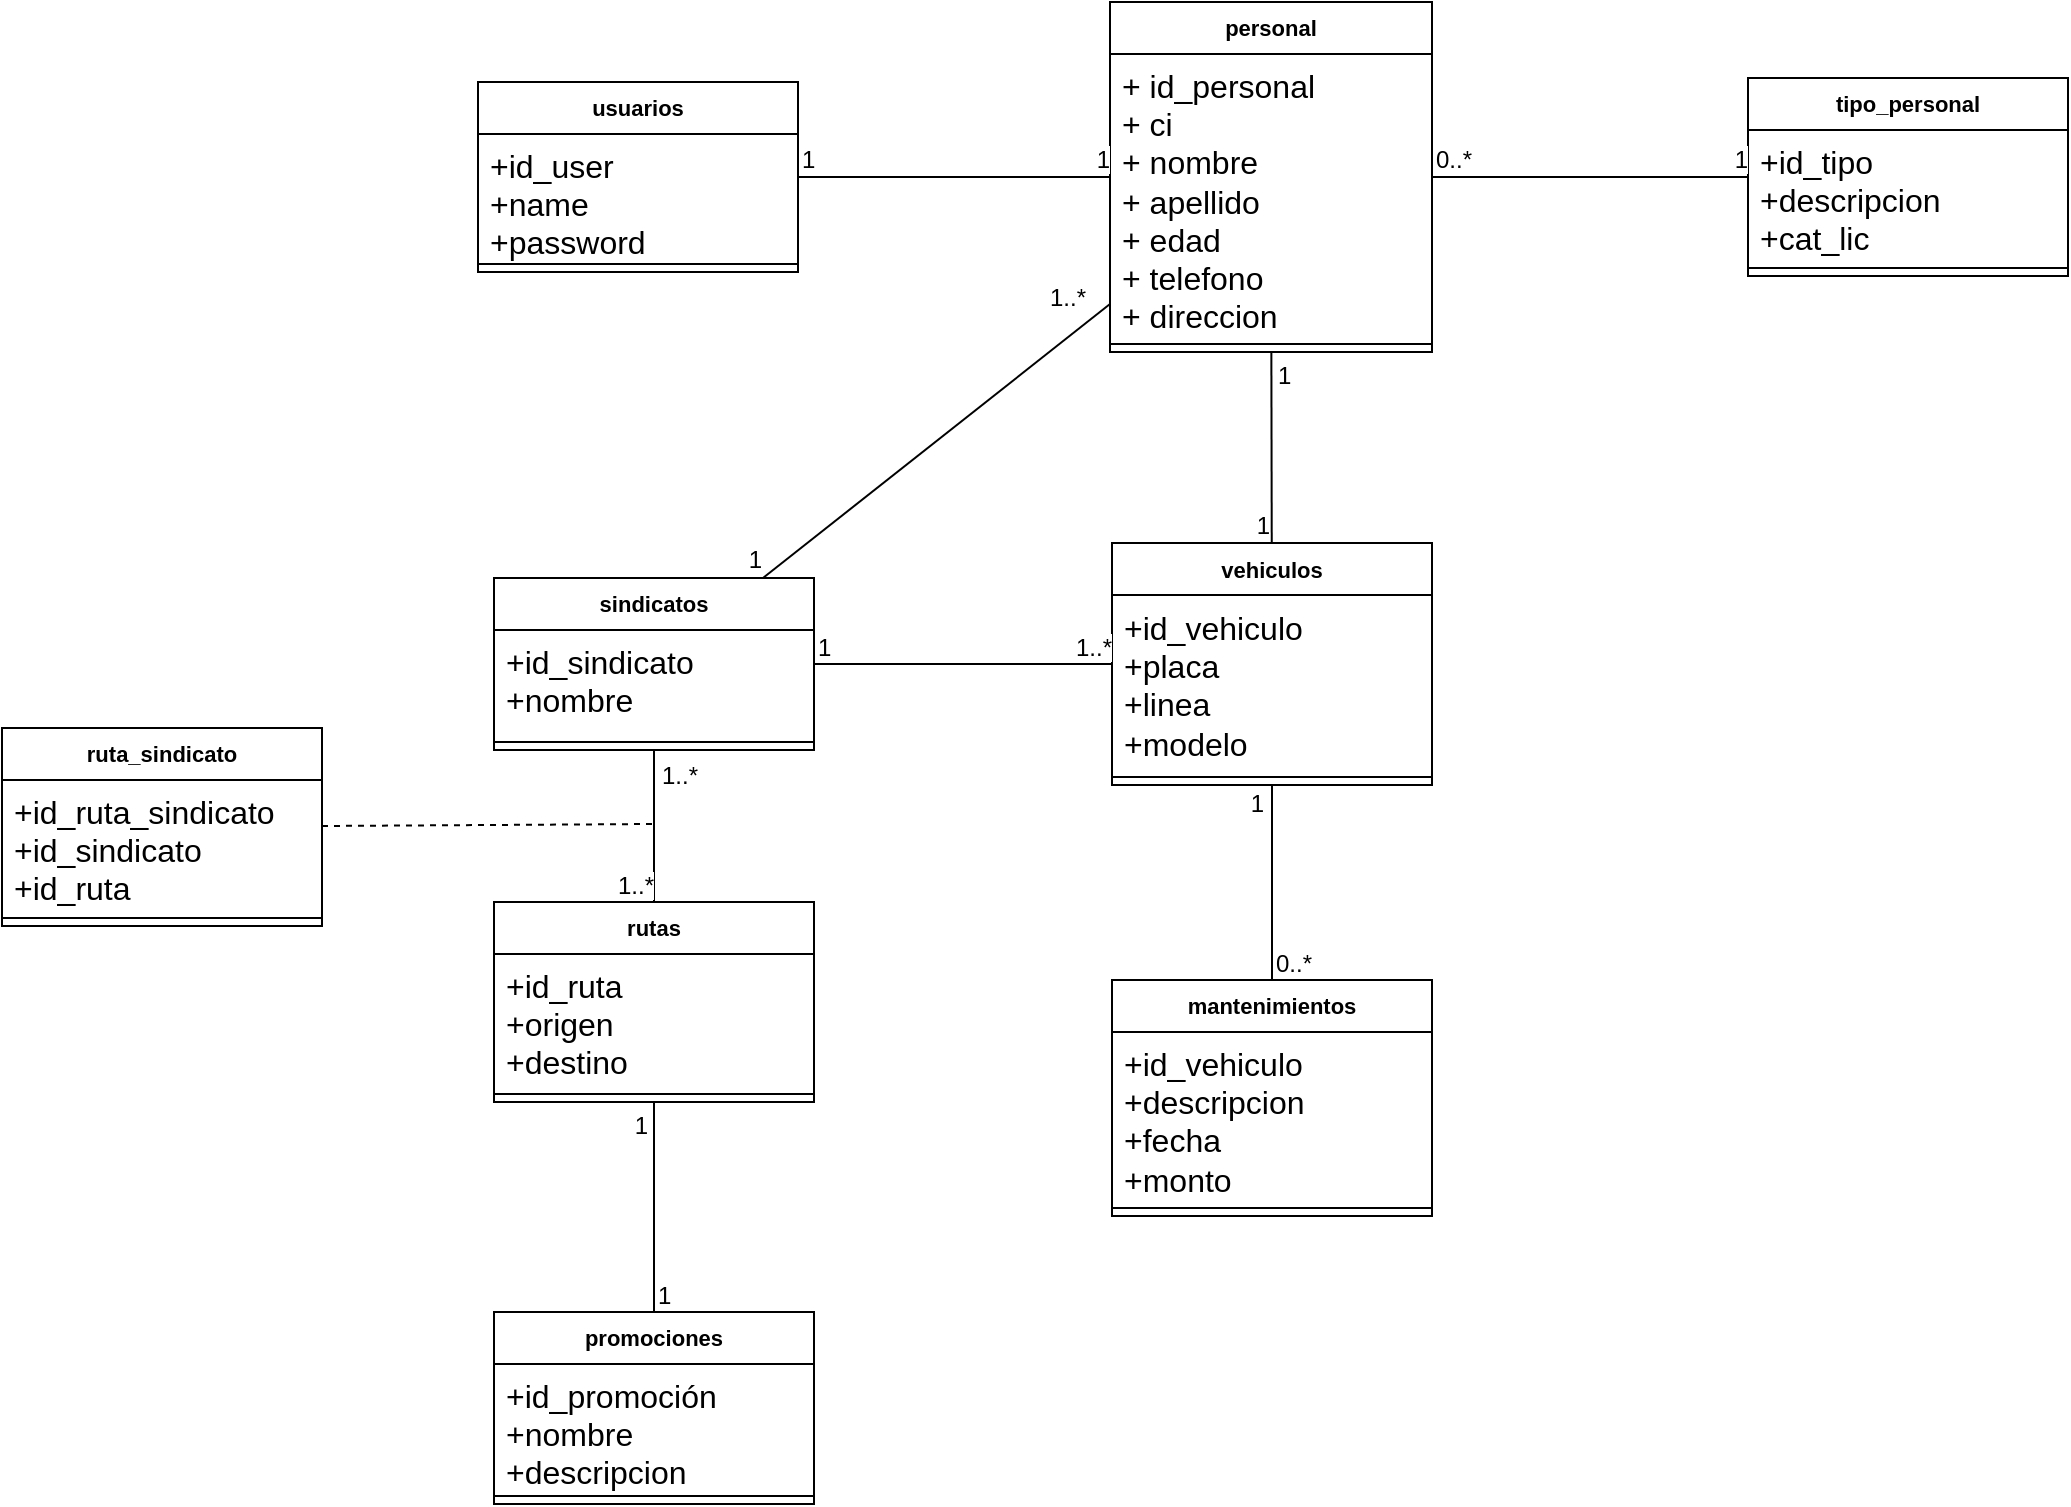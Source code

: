 <mxfile version="21.5.0" type="device">
  <diagram name="Página-1" id="on7rm3e5oQHIDRcDK8wQ">
    <mxGraphModel dx="2439" dy="829" grid="0" gridSize="10" guides="1" tooltips="1" connect="1" arrows="1" fold="1" page="0" pageScale="1" pageWidth="827" pageHeight="1169" math="0" shadow="0">
      <root>
        <mxCell id="0" />
        <mxCell id="1" parent="0" />
        <mxCell id="DavA1A3pYv5WMlJhrJrm-1" value="personal&lt;br&gt;" style="swimlane;fontStyle=1;align=center;verticalAlign=top;childLayout=stackLayout;horizontal=1;startSize=26;horizontalStack=0;resizeParent=1;resizeParentMax=0;resizeLast=0;collapsible=1;marginBottom=0;whiteSpace=wrap;html=1;fontFamily=Helvetica;fontSize=11;fontColor=default;" vertex="1" parent="1">
          <mxGeometry x="-383" y="43" width="161" height="175" as="geometry" />
        </mxCell>
        <mxCell id="DavA1A3pYv5WMlJhrJrm-2" value="+ id_personal&lt;br&gt;+ ci&lt;br&gt;+ nombre&lt;br&gt;+ apellido&lt;br&gt;+ edad&lt;br&gt;+ telefono&lt;br&gt;+ direccion" style="text;strokeColor=none;fillColor=none;align=left;verticalAlign=top;spacingLeft=4;spacingRight=4;overflow=hidden;rotatable=0;points=[[0,0.5],[1,0.5]];portConstraint=eastwest;whiteSpace=wrap;html=1;fontSize=16;fontFamily=Helvetica;fontColor=default;" vertex="1" parent="DavA1A3pYv5WMlJhrJrm-1">
          <mxGeometry y="26" width="161" height="141" as="geometry" />
        </mxCell>
        <mxCell id="DavA1A3pYv5WMlJhrJrm-3" value="" style="line;strokeWidth=1;fillColor=none;align=left;verticalAlign=middle;spacingTop=-1;spacingLeft=3;spacingRight=3;rotatable=0;labelPosition=right;points=[];portConstraint=eastwest;strokeColor=inherit;fontFamily=Helvetica;fontSize=11;fontColor=default;" vertex="1" parent="DavA1A3pYv5WMlJhrJrm-1">
          <mxGeometry y="167" width="161" height="8" as="geometry" />
        </mxCell>
        <mxCell id="DavA1A3pYv5WMlJhrJrm-10" value="tipo_personal" style="swimlane;fontStyle=1;align=center;verticalAlign=top;childLayout=stackLayout;horizontal=1;startSize=26;horizontalStack=0;resizeParent=1;resizeParentMax=0;resizeLast=0;collapsible=1;marginBottom=0;whiteSpace=wrap;html=1;fontFamily=Helvetica;fontSize=11;fontColor=default;" vertex="1" parent="1">
          <mxGeometry x="-64" y="81" width="160" height="99" as="geometry" />
        </mxCell>
        <mxCell id="DavA1A3pYv5WMlJhrJrm-11" value="+id_tipo&lt;br&gt;+descripcion&lt;br&gt;+cat_lic" style="text;strokeColor=none;fillColor=none;align=left;verticalAlign=top;spacingLeft=4;spacingRight=4;overflow=hidden;rotatable=0;points=[[0,0.5],[1,0.5]];portConstraint=eastwest;whiteSpace=wrap;html=1;fontSize=16;fontFamily=Helvetica;fontColor=default;" vertex="1" parent="DavA1A3pYv5WMlJhrJrm-10">
          <mxGeometry y="26" width="160" height="65" as="geometry" />
        </mxCell>
        <mxCell id="DavA1A3pYv5WMlJhrJrm-12" value="" style="line;strokeWidth=1;fillColor=none;align=left;verticalAlign=middle;spacingTop=-1;spacingLeft=3;spacingRight=3;rotatable=0;labelPosition=right;points=[];portConstraint=eastwest;strokeColor=inherit;fontFamily=Helvetica;fontSize=11;fontColor=default;" vertex="1" parent="DavA1A3pYv5WMlJhrJrm-10">
          <mxGeometry y="91" width="160" height="8" as="geometry" />
        </mxCell>
        <mxCell id="DavA1A3pYv5WMlJhrJrm-14" value="usuarios" style="swimlane;fontStyle=1;align=center;verticalAlign=top;childLayout=stackLayout;horizontal=1;startSize=26;horizontalStack=0;resizeParent=1;resizeParentMax=0;resizeLast=0;collapsible=1;marginBottom=0;whiteSpace=wrap;html=1;fontFamily=Helvetica;fontSize=11;fontColor=default;" vertex="1" parent="1">
          <mxGeometry x="-699" y="83" width="160" height="95" as="geometry" />
        </mxCell>
        <mxCell id="DavA1A3pYv5WMlJhrJrm-15" value="+id_user&lt;br&gt;+name&lt;br&gt;+password" style="text;strokeColor=none;fillColor=none;align=left;verticalAlign=top;spacingLeft=4;spacingRight=4;overflow=hidden;rotatable=0;points=[[0,0.5],[1,0.5]];portConstraint=eastwest;whiteSpace=wrap;html=1;fontSize=16;fontFamily=Helvetica;fontColor=default;" vertex="1" parent="DavA1A3pYv5WMlJhrJrm-14">
          <mxGeometry y="26" width="160" height="61" as="geometry" />
        </mxCell>
        <mxCell id="DavA1A3pYv5WMlJhrJrm-16" value="" style="line;strokeWidth=1;fillColor=none;align=left;verticalAlign=middle;spacingTop=-1;spacingLeft=3;spacingRight=3;rotatable=0;labelPosition=right;points=[];portConstraint=eastwest;strokeColor=inherit;fontFamily=Helvetica;fontSize=11;fontColor=default;" vertex="1" parent="DavA1A3pYv5WMlJhrJrm-14">
          <mxGeometry y="87" width="160" height="8" as="geometry" />
        </mxCell>
        <mxCell id="DavA1A3pYv5WMlJhrJrm-26" value="vehiculos" style="swimlane;fontStyle=1;align=center;verticalAlign=top;childLayout=stackLayout;horizontal=1;startSize=26;horizontalStack=0;resizeParent=1;resizeParentMax=0;resizeLast=0;collapsible=1;marginBottom=0;whiteSpace=wrap;html=1;fontFamily=Helvetica;fontSize=11;fontColor=default;" vertex="1" parent="1">
          <mxGeometry x="-382" y="313.5" width="160" height="121" as="geometry" />
        </mxCell>
        <mxCell id="DavA1A3pYv5WMlJhrJrm-27" value="+id_vehiculo&lt;br&gt;+placa&lt;br&gt;+linea&lt;br&gt;+modelo" style="text;strokeColor=none;fillColor=none;align=left;verticalAlign=top;spacingLeft=4;spacingRight=4;overflow=hidden;rotatable=0;points=[[0,0.5],[1,0.5]];portConstraint=eastwest;whiteSpace=wrap;html=1;fontSize=16;fontFamily=Helvetica;fontColor=default;" vertex="1" parent="DavA1A3pYv5WMlJhrJrm-26">
          <mxGeometry y="26" width="160" height="87" as="geometry" />
        </mxCell>
        <mxCell id="DavA1A3pYv5WMlJhrJrm-28" value="" style="line;strokeWidth=1;fillColor=none;align=left;verticalAlign=middle;spacingTop=-1;spacingLeft=3;spacingRight=3;rotatable=0;labelPosition=right;points=[];portConstraint=eastwest;strokeColor=inherit;fontFamily=Helvetica;fontSize=11;fontColor=default;" vertex="1" parent="DavA1A3pYv5WMlJhrJrm-26">
          <mxGeometry y="113" width="160" height="8" as="geometry" />
        </mxCell>
        <mxCell id="DavA1A3pYv5WMlJhrJrm-30" value="mantenimientos" style="swimlane;fontStyle=1;align=center;verticalAlign=top;childLayout=stackLayout;horizontal=1;startSize=26;horizontalStack=0;resizeParent=1;resizeParentMax=0;resizeLast=0;collapsible=1;marginBottom=0;whiteSpace=wrap;html=1;fontFamily=Helvetica;fontSize=11;fontColor=default;" vertex="1" parent="1">
          <mxGeometry x="-382" y="532" width="160" height="118" as="geometry" />
        </mxCell>
        <mxCell id="DavA1A3pYv5WMlJhrJrm-31" value="+id_vehiculo&lt;br&gt;+descripcion&lt;br&gt;+fecha&lt;br&gt;+monto" style="text;strokeColor=none;fillColor=none;align=left;verticalAlign=top;spacingLeft=4;spacingRight=4;overflow=hidden;rotatable=0;points=[[0,0.5],[1,0.5]];portConstraint=eastwest;whiteSpace=wrap;html=1;fontSize=16;fontFamily=Helvetica;fontColor=default;" vertex="1" parent="DavA1A3pYv5WMlJhrJrm-30">
          <mxGeometry y="26" width="160" height="84" as="geometry" />
        </mxCell>
        <mxCell id="DavA1A3pYv5WMlJhrJrm-32" value="" style="line;strokeWidth=1;fillColor=none;align=left;verticalAlign=middle;spacingTop=-1;spacingLeft=3;spacingRight=3;rotatable=0;labelPosition=right;points=[];portConstraint=eastwest;strokeColor=inherit;fontFamily=Helvetica;fontSize=11;fontColor=default;" vertex="1" parent="DavA1A3pYv5WMlJhrJrm-30">
          <mxGeometry y="110" width="160" height="8" as="geometry" />
        </mxCell>
        <mxCell id="DavA1A3pYv5WMlJhrJrm-47" value="" style="endArrow=none;html=1;rounded=0;labelBackgroundColor=default;strokeColor=default;fontFamily=Helvetica;fontSize=12;fontColor=default;startSize=8;endSize=8;shape=connector;" edge="1" parent="1" source="DavA1A3pYv5WMlJhrJrm-1" target="DavA1A3pYv5WMlJhrJrm-26">
          <mxGeometry relative="1" as="geometry">
            <mxPoint x="-816" y="354" as="sourcePoint" />
            <mxPoint x="-656" y="354" as="targetPoint" />
          </mxGeometry>
        </mxCell>
        <mxCell id="DavA1A3pYv5WMlJhrJrm-48" value="1" style="edgeLabel;resizable=0;html=1;align=left;verticalAlign=bottom;fontFamily=Helvetica;fontSize=12;fontColor=default;" connectable="0" vertex="1" parent="DavA1A3pYv5WMlJhrJrm-47">
          <mxGeometry x="-1" relative="1" as="geometry">
            <mxPoint x="1" y="20" as="offset" />
          </mxGeometry>
        </mxCell>
        <mxCell id="DavA1A3pYv5WMlJhrJrm-49" value="1" style="edgeLabel;resizable=0;html=1;align=right;verticalAlign=bottom;fontFamily=Helvetica;fontSize=12;fontColor=default;" connectable="0" vertex="1" parent="DavA1A3pYv5WMlJhrJrm-47">
          <mxGeometry x="1" relative="1" as="geometry" />
        </mxCell>
        <mxCell id="DavA1A3pYv5WMlJhrJrm-51" value="" style="endArrow=none;html=1;rounded=0;labelBackgroundColor=default;strokeColor=default;fontFamily=Helvetica;fontSize=12;fontColor=default;startSize=8;endSize=8;shape=connector;" edge="1" parent="1" source="DavA1A3pYv5WMlJhrJrm-1" target="DavA1A3pYv5WMlJhrJrm-10">
          <mxGeometry relative="1" as="geometry">
            <mxPoint x="-806" y="364" as="sourcePoint" />
            <mxPoint x="-646" y="364" as="targetPoint" />
          </mxGeometry>
        </mxCell>
        <mxCell id="DavA1A3pYv5WMlJhrJrm-52" value="0..*" style="edgeLabel;resizable=0;html=1;align=left;verticalAlign=bottom;fontFamily=Helvetica;fontSize=12;fontColor=default;" connectable="0" vertex="1" parent="DavA1A3pYv5WMlJhrJrm-51">
          <mxGeometry x="-1" relative="1" as="geometry" />
        </mxCell>
        <mxCell id="DavA1A3pYv5WMlJhrJrm-53" value="1" style="edgeLabel;resizable=0;html=1;align=right;verticalAlign=bottom;fontFamily=Helvetica;fontSize=12;fontColor=default;" connectable="0" vertex="1" parent="DavA1A3pYv5WMlJhrJrm-51">
          <mxGeometry x="1" relative="1" as="geometry" />
        </mxCell>
        <mxCell id="DavA1A3pYv5WMlJhrJrm-55" value="" style="endArrow=none;html=1;rounded=0;labelBackgroundColor=default;strokeColor=default;fontFamily=Helvetica;fontSize=12;fontColor=default;startSize=8;endSize=8;shape=connector;" edge="1" parent="1" source="DavA1A3pYv5WMlJhrJrm-14" target="DavA1A3pYv5WMlJhrJrm-1">
          <mxGeometry relative="1" as="geometry">
            <mxPoint x="-292" y="190" as="sourcePoint" />
            <mxPoint x="-292" y="316" as="targetPoint" />
          </mxGeometry>
        </mxCell>
        <mxCell id="DavA1A3pYv5WMlJhrJrm-56" value="1" style="edgeLabel;resizable=0;html=1;align=left;verticalAlign=bottom;fontFamily=Helvetica;fontSize=12;fontColor=default;" connectable="0" vertex="1" parent="DavA1A3pYv5WMlJhrJrm-55">
          <mxGeometry x="-1" relative="1" as="geometry" />
        </mxCell>
        <mxCell id="DavA1A3pYv5WMlJhrJrm-57" value="1" style="edgeLabel;resizable=0;html=1;align=right;verticalAlign=bottom;fontFamily=Helvetica;fontSize=12;fontColor=default;" connectable="0" vertex="1" parent="DavA1A3pYv5WMlJhrJrm-55">
          <mxGeometry x="1" relative="1" as="geometry" />
        </mxCell>
        <mxCell id="DavA1A3pYv5WMlJhrJrm-58" value="" style="endArrow=none;html=1;rounded=0;labelBackgroundColor=default;strokeColor=default;fontFamily=Helvetica;fontSize=12;fontColor=default;startSize=8;endSize=8;shape=connector;" edge="1" parent="1" source="DavA1A3pYv5WMlJhrJrm-30" target="DavA1A3pYv5WMlJhrJrm-26">
          <mxGeometry relative="1" as="geometry">
            <mxPoint x="-292" y="190" as="sourcePoint" />
            <mxPoint x="-301" y="314" as="targetPoint" />
          </mxGeometry>
        </mxCell>
        <mxCell id="DavA1A3pYv5WMlJhrJrm-59" value="0..*" style="edgeLabel;resizable=0;html=1;align=left;verticalAlign=bottom;fontFamily=Helvetica;fontSize=12;fontColor=default;" connectable="0" vertex="1" parent="DavA1A3pYv5WMlJhrJrm-58">
          <mxGeometry x="-1" relative="1" as="geometry" />
        </mxCell>
        <mxCell id="DavA1A3pYv5WMlJhrJrm-60" value="1" style="edgeLabel;resizable=0;html=1;align=right;verticalAlign=bottom;fontFamily=Helvetica;fontSize=12;fontColor=default;" connectable="0" vertex="1" parent="DavA1A3pYv5WMlJhrJrm-58">
          <mxGeometry x="1" relative="1" as="geometry">
            <mxPoint x="-4" y="18" as="offset" />
          </mxGeometry>
        </mxCell>
        <mxCell id="DavA1A3pYv5WMlJhrJrm-61" value="rutas" style="swimlane;fontStyle=1;align=center;verticalAlign=top;childLayout=stackLayout;horizontal=1;startSize=26;horizontalStack=0;resizeParent=1;resizeParentMax=0;resizeLast=0;collapsible=1;marginBottom=0;whiteSpace=wrap;html=1;fontFamily=Helvetica;fontSize=11;fontColor=default;" vertex="1" parent="1">
          <mxGeometry x="-691" y="493" width="160" height="100" as="geometry" />
        </mxCell>
        <mxCell id="DavA1A3pYv5WMlJhrJrm-62" value="+id_ruta&lt;br&gt;+origen&lt;br&gt;+destino" style="text;strokeColor=none;fillColor=none;align=left;verticalAlign=top;spacingLeft=4;spacingRight=4;overflow=hidden;rotatable=0;points=[[0,0.5],[1,0.5]];portConstraint=eastwest;whiteSpace=wrap;html=1;fontSize=16;fontFamily=Helvetica;fontColor=default;" vertex="1" parent="DavA1A3pYv5WMlJhrJrm-61">
          <mxGeometry y="26" width="160" height="66" as="geometry" />
        </mxCell>
        <mxCell id="DavA1A3pYv5WMlJhrJrm-63" value="" style="line;strokeWidth=1;fillColor=none;align=left;verticalAlign=middle;spacingTop=-1;spacingLeft=3;spacingRight=3;rotatable=0;labelPosition=right;points=[];portConstraint=eastwest;strokeColor=inherit;fontFamily=Helvetica;fontSize=11;fontColor=default;" vertex="1" parent="DavA1A3pYv5WMlJhrJrm-61">
          <mxGeometry y="92" width="160" height="8" as="geometry" />
        </mxCell>
        <mxCell id="DavA1A3pYv5WMlJhrJrm-64" value="sindicatos" style="swimlane;fontStyle=1;align=center;verticalAlign=top;childLayout=stackLayout;horizontal=1;startSize=26;horizontalStack=0;resizeParent=1;resizeParentMax=0;resizeLast=0;collapsible=1;marginBottom=0;whiteSpace=wrap;html=1;fontFamily=Helvetica;fontSize=11;fontColor=default;" vertex="1" parent="1">
          <mxGeometry x="-691" y="331" width="160" height="86" as="geometry" />
        </mxCell>
        <mxCell id="DavA1A3pYv5WMlJhrJrm-65" value="&lt;font style=&quot;font-size: 16px;&quot;&gt;+id_sindicato&lt;br&gt;+nombre&lt;/font&gt;" style="text;strokeColor=none;fillColor=none;align=left;verticalAlign=top;spacingLeft=4;spacingRight=4;overflow=hidden;rotatable=0;points=[[0,0.5],[1,0.5]];portConstraint=eastwest;whiteSpace=wrap;html=1;fontSize=12;fontFamily=Helvetica;fontColor=default;" vertex="1" parent="DavA1A3pYv5WMlJhrJrm-64">
          <mxGeometry y="26" width="160" height="52" as="geometry" />
        </mxCell>
        <mxCell id="DavA1A3pYv5WMlJhrJrm-66" value="" style="line;strokeWidth=1;fillColor=none;align=left;verticalAlign=middle;spacingTop=-1;spacingLeft=3;spacingRight=3;rotatable=0;labelPosition=right;points=[];portConstraint=eastwest;strokeColor=inherit;fontFamily=Helvetica;fontSize=11;fontColor=default;" vertex="1" parent="DavA1A3pYv5WMlJhrJrm-64">
          <mxGeometry y="78" width="160" height="8" as="geometry" />
        </mxCell>
        <mxCell id="DavA1A3pYv5WMlJhrJrm-69" value="" style="endArrow=none;html=1;rounded=0;labelBackgroundColor=default;strokeColor=default;fontFamily=Helvetica;fontSize=12;fontColor=default;startSize=8;endSize=8;shape=connector;" edge="1" parent="1" source="DavA1A3pYv5WMlJhrJrm-1" target="DavA1A3pYv5WMlJhrJrm-64">
          <mxGeometry relative="1" as="geometry">
            <mxPoint x="-477" y="300" as="sourcePoint" />
            <mxPoint x="-317" y="300" as="targetPoint" />
          </mxGeometry>
        </mxCell>
        <mxCell id="DavA1A3pYv5WMlJhrJrm-70" value="1..*" style="edgeLabel;resizable=0;html=1;align=left;verticalAlign=bottom;fontFamily=Helvetica;fontSize=12;fontColor=default;" connectable="0" vertex="1" parent="DavA1A3pYv5WMlJhrJrm-69">
          <mxGeometry x="-1" relative="1" as="geometry">
            <mxPoint x="-32" y="5" as="offset" />
          </mxGeometry>
        </mxCell>
        <mxCell id="DavA1A3pYv5WMlJhrJrm-71" value="1" style="edgeLabel;resizable=0;html=1;align=right;verticalAlign=bottom;fontFamily=Helvetica;fontSize=12;fontColor=default;" connectable="0" vertex="1" parent="DavA1A3pYv5WMlJhrJrm-69">
          <mxGeometry x="1" relative="1" as="geometry" />
        </mxCell>
        <mxCell id="DavA1A3pYv5WMlJhrJrm-79" value="" style="endArrow=none;html=1;rounded=0;labelBackgroundColor=default;strokeColor=default;fontFamily=Helvetica;fontSize=12;fontColor=default;startSize=8;endSize=8;shape=connector;curved=1;" edge="1" parent="1" source="DavA1A3pYv5WMlJhrJrm-64" target="DavA1A3pYv5WMlJhrJrm-26">
          <mxGeometry relative="1" as="geometry">
            <mxPoint x="-494" y="300" as="sourcePoint" />
            <mxPoint x="-334" y="300" as="targetPoint" />
          </mxGeometry>
        </mxCell>
        <mxCell id="DavA1A3pYv5WMlJhrJrm-80" value="1" style="edgeLabel;resizable=0;html=1;align=left;verticalAlign=bottom;fontFamily=Helvetica;fontSize=12;fontColor=default;" connectable="0" vertex="1" parent="DavA1A3pYv5WMlJhrJrm-79">
          <mxGeometry x="-1" relative="1" as="geometry" />
        </mxCell>
        <mxCell id="DavA1A3pYv5WMlJhrJrm-81" value="1..*" style="edgeLabel;resizable=0;html=1;align=right;verticalAlign=bottom;fontFamily=Helvetica;fontSize=12;fontColor=default;" connectable="0" vertex="1" parent="DavA1A3pYv5WMlJhrJrm-79">
          <mxGeometry x="1" relative="1" as="geometry" />
        </mxCell>
        <mxCell id="DavA1A3pYv5WMlJhrJrm-85" value="" style="endArrow=none;html=1;rounded=0;labelBackgroundColor=default;strokeColor=default;fontFamily=Helvetica;fontSize=12;fontColor=default;startSize=8;endSize=8;shape=connector;curved=1;" edge="1" parent="1" source="DavA1A3pYv5WMlJhrJrm-64" target="DavA1A3pYv5WMlJhrJrm-61">
          <mxGeometry relative="1" as="geometry">
            <mxPoint x="-494" y="500" as="sourcePoint" />
            <mxPoint x="-334" y="500" as="targetPoint" />
          </mxGeometry>
        </mxCell>
        <mxCell id="DavA1A3pYv5WMlJhrJrm-86" value="1..*" style="edgeLabel;resizable=0;html=1;align=left;verticalAlign=bottom;fontFamily=Helvetica;fontSize=12;fontColor=default;" connectable="0" vertex="1" parent="DavA1A3pYv5WMlJhrJrm-85">
          <mxGeometry x="-1" relative="1" as="geometry">
            <mxPoint x="2" y="21" as="offset" />
          </mxGeometry>
        </mxCell>
        <mxCell id="DavA1A3pYv5WMlJhrJrm-87" value="1..*" style="edgeLabel;resizable=0;html=1;align=right;verticalAlign=bottom;fontFamily=Helvetica;fontSize=12;fontColor=default;" connectable="0" vertex="1" parent="DavA1A3pYv5WMlJhrJrm-85">
          <mxGeometry x="1" relative="1" as="geometry" />
        </mxCell>
        <mxCell id="DavA1A3pYv5WMlJhrJrm-92" style="edgeStyle=none;shape=connector;rounded=0;orthogonalLoop=1;jettySize=auto;html=1;labelBackgroundColor=default;strokeColor=default;fontFamily=Helvetica;fontSize=12;fontColor=default;endArrow=none;startSize=8;endSize=8;dashed=1;" edge="1" parent="1" source="DavA1A3pYv5WMlJhrJrm-88">
          <mxGeometry relative="1" as="geometry">
            <mxPoint x="-611" y="454" as="targetPoint" />
          </mxGeometry>
        </mxCell>
        <mxCell id="DavA1A3pYv5WMlJhrJrm-88" value="ruta_sindicato" style="swimlane;fontStyle=1;align=center;verticalAlign=top;childLayout=stackLayout;horizontal=1;startSize=26;horizontalStack=0;resizeParent=1;resizeParentMax=0;resizeLast=0;collapsible=1;marginBottom=0;whiteSpace=wrap;html=1;fontFamily=Helvetica;fontSize=11;fontColor=default;" vertex="1" parent="1">
          <mxGeometry x="-937" y="406" width="160" height="99" as="geometry" />
        </mxCell>
        <mxCell id="DavA1A3pYv5WMlJhrJrm-89" value="+id_ruta_sindicato&lt;br&gt;+id_sindicato&lt;br style=&quot;font-size: 16px;&quot;&gt;+id_ruta" style="text;strokeColor=none;fillColor=none;align=left;verticalAlign=top;spacingLeft=4;spacingRight=4;overflow=hidden;rotatable=0;points=[[0,0.5],[1,0.5]];portConstraint=eastwest;whiteSpace=wrap;html=1;fontSize=16;fontFamily=Helvetica;fontColor=default;" vertex="1" parent="DavA1A3pYv5WMlJhrJrm-88">
          <mxGeometry y="26" width="160" height="65" as="geometry" />
        </mxCell>
        <mxCell id="DavA1A3pYv5WMlJhrJrm-90" value="" style="line;strokeWidth=1;fillColor=none;align=left;verticalAlign=middle;spacingTop=-1;spacingLeft=3;spacingRight=3;rotatable=0;labelPosition=right;points=[];portConstraint=eastwest;strokeColor=inherit;fontFamily=Helvetica;fontSize=11;fontColor=default;" vertex="1" parent="DavA1A3pYv5WMlJhrJrm-88">
          <mxGeometry y="91" width="160" height="8" as="geometry" />
        </mxCell>
        <mxCell id="DavA1A3pYv5WMlJhrJrm-94" value="promociones" style="swimlane;fontStyle=1;align=center;verticalAlign=top;childLayout=stackLayout;horizontal=1;startSize=26;horizontalStack=0;resizeParent=1;resizeParentMax=0;resizeLast=0;collapsible=1;marginBottom=0;whiteSpace=wrap;html=1;fontFamily=Helvetica;fontSize=11;fontColor=default;" vertex="1" parent="1">
          <mxGeometry x="-691" y="698" width="160" height="96" as="geometry" />
        </mxCell>
        <mxCell id="DavA1A3pYv5WMlJhrJrm-95" value="+id_promoción&lt;br&gt;+nombre&lt;br&gt;+descripcion" style="text;strokeColor=none;fillColor=none;align=left;verticalAlign=top;spacingLeft=4;spacingRight=4;overflow=hidden;rotatable=0;points=[[0,0.5],[1,0.5]];portConstraint=eastwest;whiteSpace=wrap;html=1;fontSize=16;fontFamily=Helvetica;fontColor=default;" vertex="1" parent="DavA1A3pYv5WMlJhrJrm-94">
          <mxGeometry y="26" width="160" height="62" as="geometry" />
        </mxCell>
        <mxCell id="DavA1A3pYv5WMlJhrJrm-96" value="" style="line;strokeWidth=1;fillColor=none;align=left;verticalAlign=middle;spacingTop=-1;spacingLeft=3;spacingRight=3;rotatable=0;labelPosition=right;points=[];portConstraint=eastwest;strokeColor=inherit;fontFamily=Helvetica;fontSize=11;fontColor=default;" vertex="1" parent="DavA1A3pYv5WMlJhrJrm-94">
          <mxGeometry y="88" width="160" height="8" as="geometry" />
        </mxCell>
        <mxCell id="DavA1A3pYv5WMlJhrJrm-99" value="" style="endArrow=none;html=1;rounded=0;labelBackgroundColor=default;strokeColor=default;fontFamily=Helvetica;fontSize=12;fontColor=default;startSize=8;endSize=8;shape=connector;curved=1;" edge="1" parent="1" source="DavA1A3pYv5WMlJhrJrm-94" target="DavA1A3pYv5WMlJhrJrm-61">
          <mxGeometry relative="1" as="geometry">
            <mxPoint x="-681" y="444" as="sourcePoint" />
            <mxPoint x="-691" y="738.401" as="targetPoint" />
          </mxGeometry>
        </mxCell>
        <mxCell id="DavA1A3pYv5WMlJhrJrm-100" value="1" style="edgeLabel;resizable=0;html=1;align=left;verticalAlign=bottom;fontFamily=Helvetica;fontSize=12;fontColor=default;" connectable="0" vertex="1" parent="DavA1A3pYv5WMlJhrJrm-99">
          <mxGeometry x="-1" relative="1" as="geometry" />
        </mxCell>
        <mxCell id="DavA1A3pYv5WMlJhrJrm-101" value="1" style="edgeLabel;resizable=0;html=1;align=right;verticalAlign=bottom;fontFamily=Helvetica;fontSize=12;fontColor=default;" connectable="0" vertex="1" parent="DavA1A3pYv5WMlJhrJrm-99">
          <mxGeometry x="1" relative="1" as="geometry">
            <mxPoint x="-3" y="20" as="offset" />
          </mxGeometry>
        </mxCell>
      </root>
    </mxGraphModel>
  </diagram>
</mxfile>
